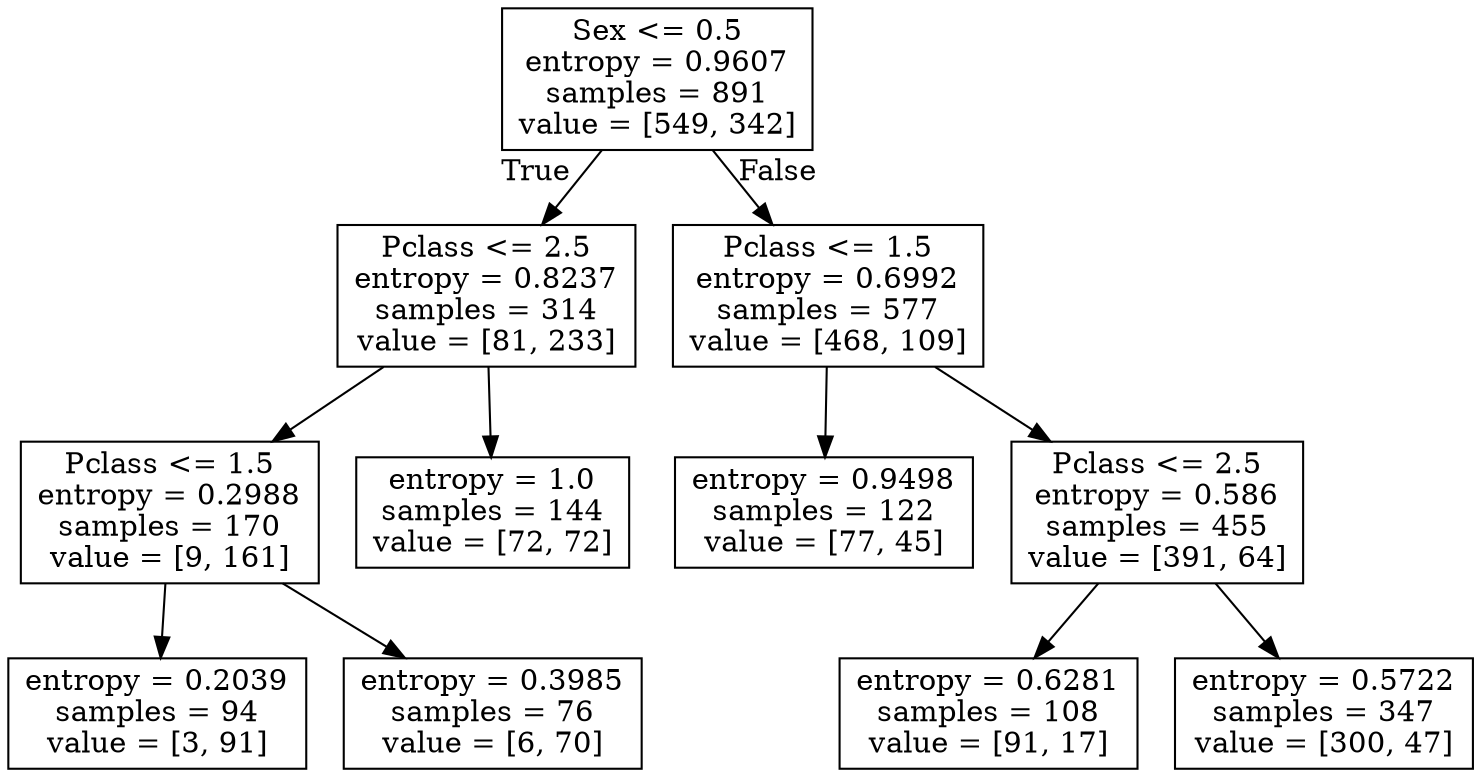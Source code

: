 digraph Tree {
node [shape=box] ;
0 [label="Sex <= 0.5\nentropy = 0.9607\nsamples = 891\nvalue = [549, 342]"] ;
1 [label="Pclass <= 2.5\nentropy = 0.8237\nsamples = 314\nvalue = [81, 233]"] ;
0 -> 1 [labeldistance=2.5, labelangle=45, headlabel="True"] ;
2 [label="Pclass <= 1.5\nentropy = 0.2988\nsamples = 170\nvalue = [9, 161]"] ;
1 -> 2 ;
3 [label="entropy = 0.2039\nsamples = 94\nvalue = [3, 91]"] ;
2 -> 3 ;
4 [label="entropy = 0.3985\nsamples = 76\nvalue = [6, 70]"] ;
2 -> 4 ;
5 [label="entropy = 1.0\nsamples = 144\nvalue = [72, 72]"] ;
1 -> 5 ;
6 [label="Pclass <= 1.5\nentropy = 0.6992\nsamples = 577\nvalue = [468, 109]"] ;
0 -> 6 [labeldistance=2.5, labelangle=-45, headlabel="False"] ;
7 [label="entropy = 0.9498\nsamples = 122\nvalue = [77, 45]"] ;
6 -> 7 ;
8 [label="Pclass <= 2.5\nentropy = 0.586\nsamples = 455\nvalue = [391, 64]"] ;
6 -> 8 ;
9 [label="entropy = 0.6281\nsamples = 108\nvalue = [91, 17]"] ;
8 -> 9 ;
10 [label="entropy = 0.5722\nsamples = 347\nvalue = [300, 47]"] ;
8 -> 10 ;
}